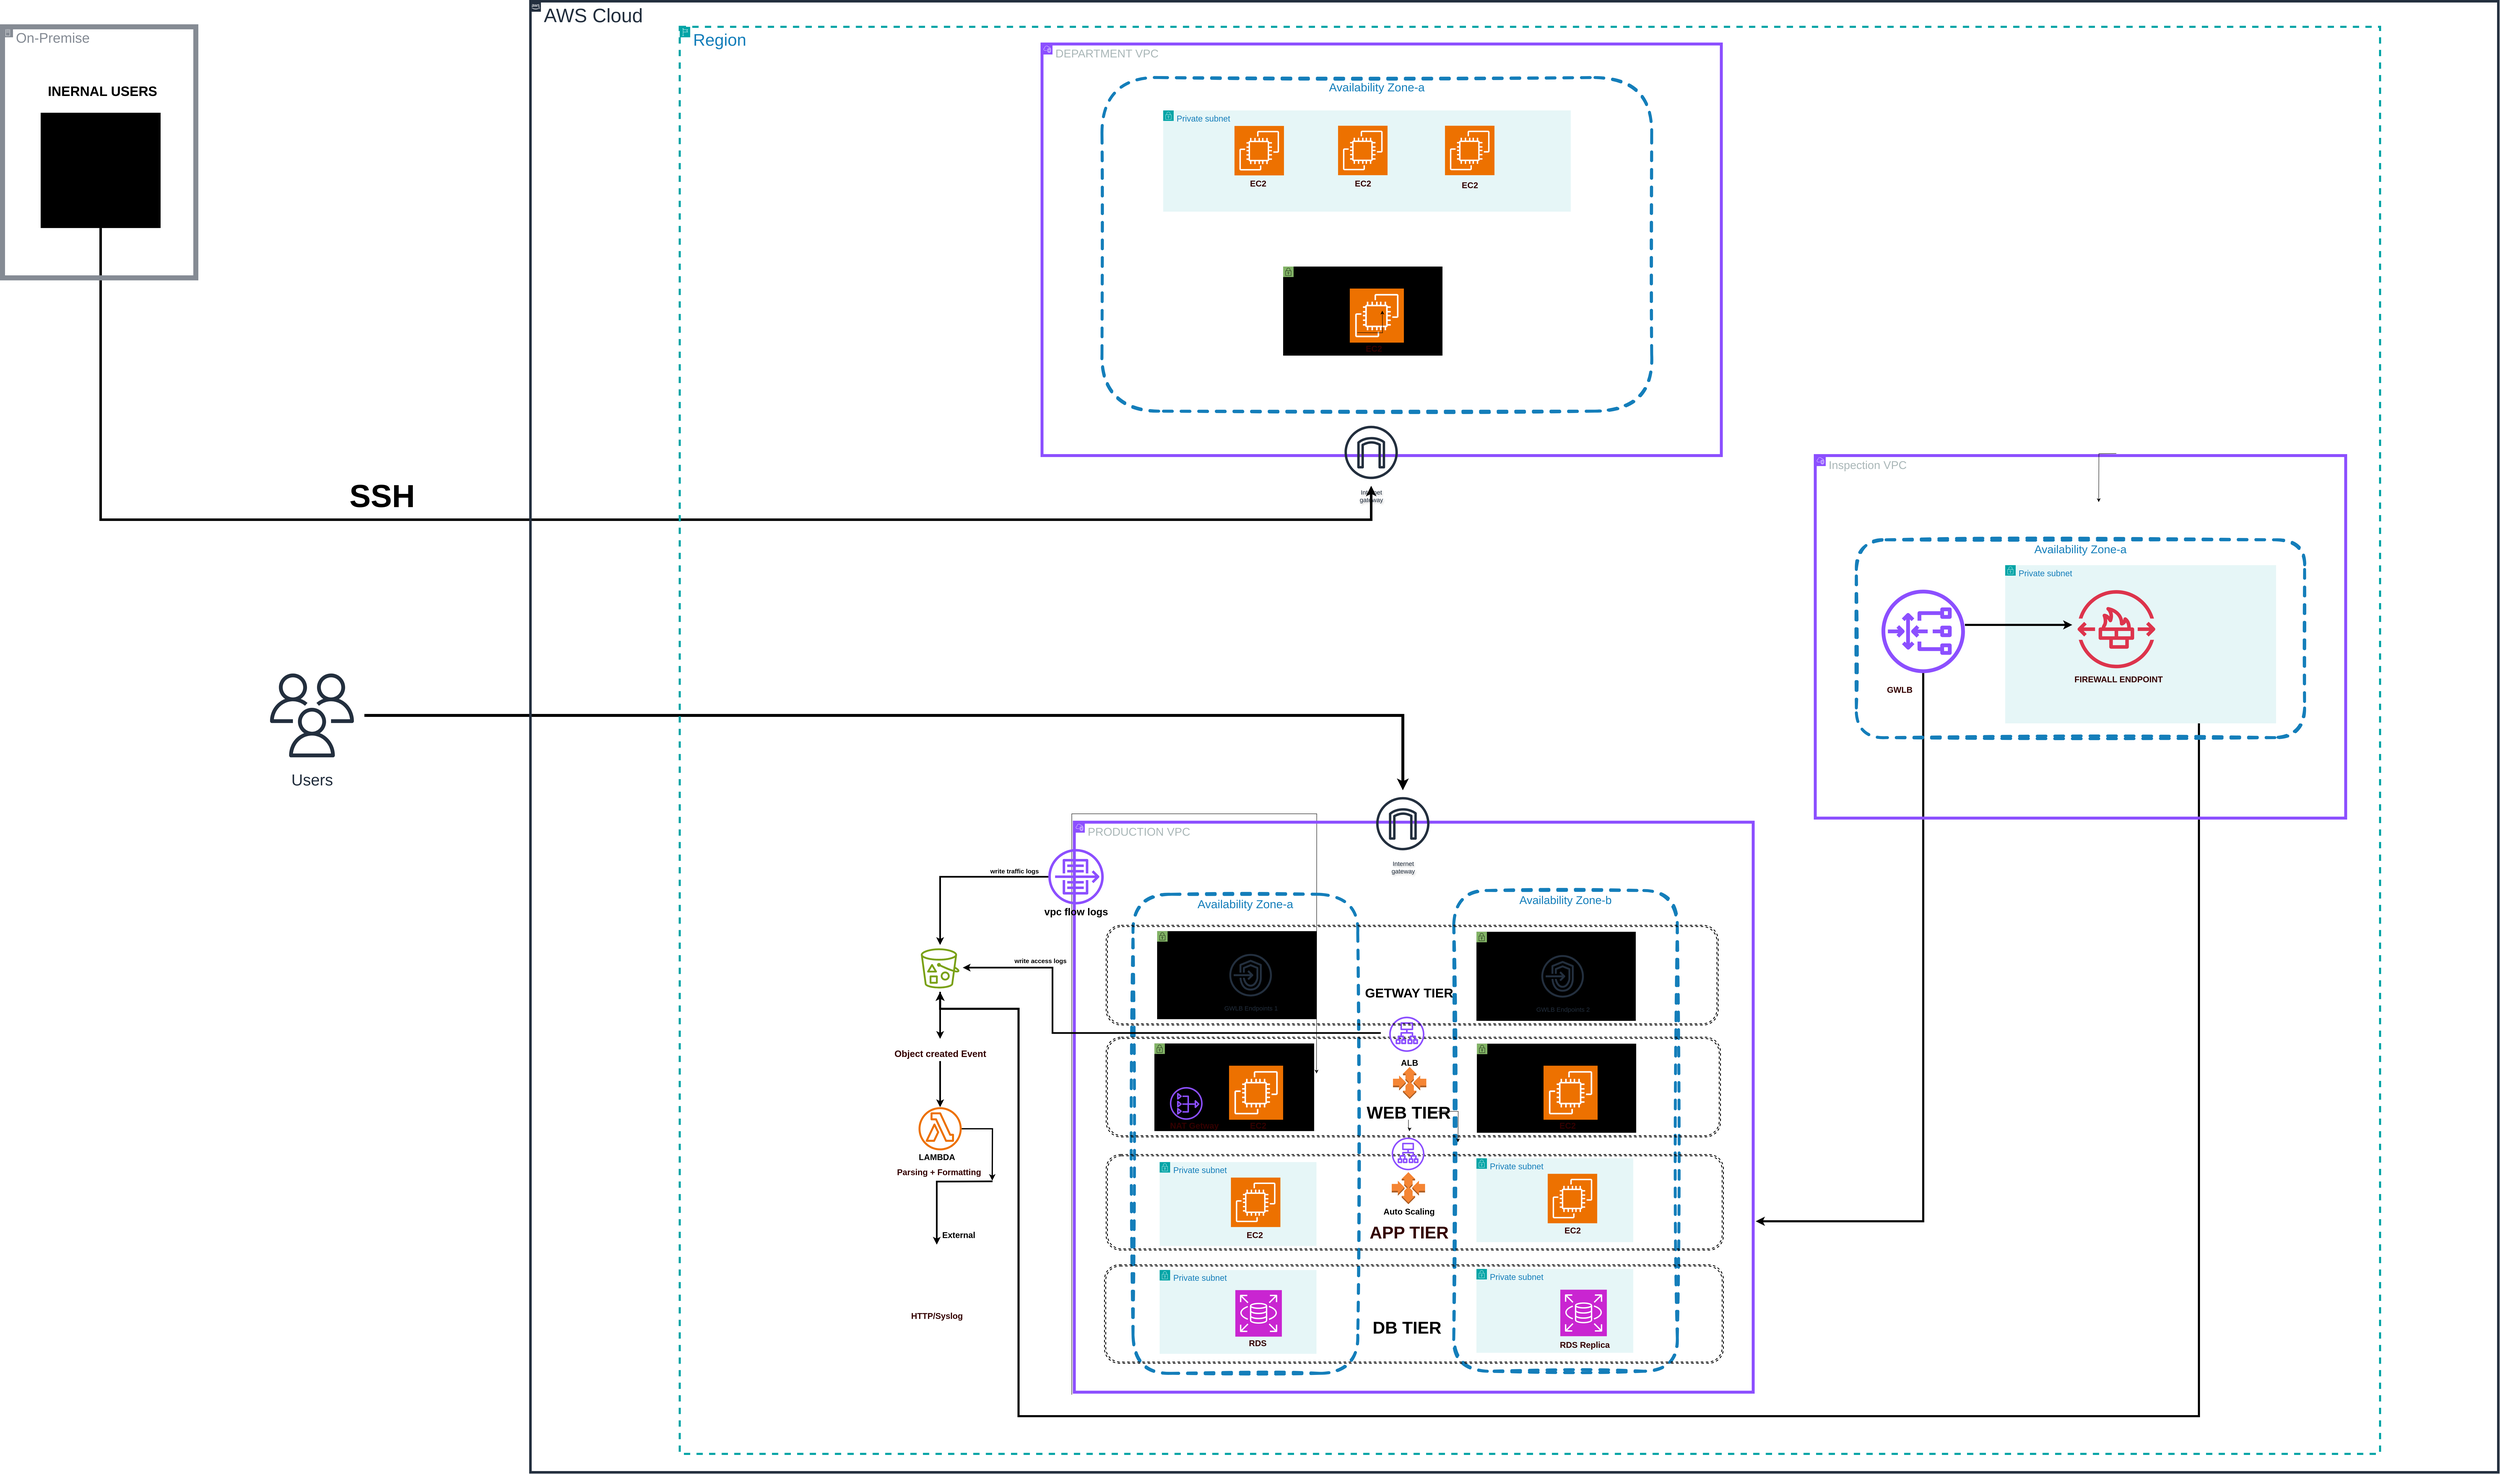 <mxfile version="28.2.1">
  <diagram name="Page-1" id="6AxY8d68MYG01BG7uqcW">
    <mxGraphModel dx="5728" dy="2516" grid="0" gridSize="10" guides="1" tooltips="1" connect="1" arrows="1" fold="1" page="1" pageScale="1" pageWidth="1600" pageHeight="1200" background="light-dark(#FFFFFF,#FFFFFF)" math="0" shadow="0">
      <root>
        <mxCell id="0" />
        <mxCell id="1" parent="0" />
        <mxCell id="C26DziEsk0qb_1Ea8kbx-23" style="edgeStyle=orthogonalEdgeStyle;rounded=0;orthogonalLoop=1;jettySize=auto;html=1;fontColor=light-dark(#000000,#4C0099);fontSize=16;strokeColor=light-dark(#000000,#4C0099);strokeWidth=5;" parent="1" source="C26DziEsk0qb_1Ea8kbx-21" target="VVqcYURe2gfnDvIVS-2d-5" edge="1">
          <mxGeometry relative="1" as="geometry">
            <mxPoint x="1355" y="1238" as="targetPoint" />
            <Array as="points">
              <mxPoint x="1513" y="1749" />
              <mxPoint x="1513" y="1749" />
            </Array>
          </mxGeometry>
        </mxCell>
        <mxCell id="5MR8Zh-9qisxg6gN4qTq-9" style="edgeStyle=orthogonalEdgeStyle;rounded=0;orthogonalLoop=1;jettySize=auto;html=1;strokeColor=light-dark(#000000,#660033);strokeWidth=5;exitX=0.75;exitY=1;exitDx=0;exitDy=0;" parent="1" target="VVqcYURe2gfnDvIVS-2d-77" edge="1" source="C26DziEsk0qb_1Ea8kbx-25">
          <mxGeometry relative="1" as="geometry">
            <Array as="points">
              <mxPoint x="2424" y="2214" />
              <mxPoint x="-391" y="2214" />
              <mxPoint x="-391" y="1242" />
              <mxPoint x="-578" y="1242" />
            </Array>
            <mxPoint x="2181" y="1872" as="sourcePoint" />
            <mxPoint x="-657" y="1210" as="targetPoint" />
          </mxGeometry>
        </mxCell>
        <mxCell id="KaTq5aqVhibnrpRyyDtL-1" value="DEPARTMENT VPC" style="points=[[0,0],[0.25,0],[0.5,0],[0.75,0],[1,0],[1,0.25],[1,0.5],[1,0.75],[1,1],[0.75,1],[0.5,1],[0.25,1],[0,1],[0,0.75],[0,0.5],[0,0.25]];outlineConnect=0;gradientColor=none;html=1;whiteSpace=wrap;fontSize=27;fontStyle=0;container=1;pointerEvents=0;collapsible=0;recursiveResize=0;shape=mxgraph.aws4.group;grIcon=mxgraph.aws4.group_vpc2;strokeColor=light-dark(#8C4FFF,#006600);fillColor=none;verticalAlign=top;align=left;spacingLeft=30;fontColor=#AAB7B8;strokeWidth=7;perimeterSpacing=6;" vertex="1" parent="1">
          <mxGeometry x="-335" y="-1060" width="1620" height="982" as="geometry" />
        </mxCell>
        <mxCell id="KaTq5aqVhibnrpRyyDtL-54" value="Availability Zone-a" style="fillColor=none;strokeColor=#147EBA;dashed=1;verticalAlign=top;fontStyle=0;fontColor=#147EBA;whiteSpace=wrap;html=1;strokeWidth=7;rounded=1;glass=0;sketch=1;curveFitting=1;jiggle=2;arcSize=17;fontSize=28;" vertex="1" parent="KaTq5aqVhibnrpRyyDtL-1">
          <mxGeometry x="143" y="80" width="1311" height="796" as="geometry" />
        </mxCell>
        <mxCell id="KaTq5aqVhibnrpRyyDtL-59" value="Private subnet" style="points=[[0,0],[0.25,0],[0.5,0],[0.75,0],[1,0],[1,0.25],[1,0.5],[1,0.75],[1,1],[0.75,1],[0.5,1],[0.25,1],[0,1],[0,0.75],[0,0.5],[0,0.25]];outlineConnect=0;gradientColor=none;html=1;whiteSpace=wrap;fontSize=20;fontStyle=0;container=1;pointerEvents=0;collapsible=0;recursiveResize=0;shape=mxgraph.aws4.group;grIcon=mxgraph.aws4.group_security_group;grStroke=0;strokeColor=#00A4A6;fillColor=light-dark(#E6F6F7,#99CCFF);verticalAlign=top;align=left;spacingLeft=30;fontColor=light-dark(#147EBA,#000066);dashed=0;" vertex="1" parent="KaTq5aqVhibnrpRyyDtL-1">
          <mxGeometry x="289" y="158.5" width="972" height="241.5" as="geometry" />
        </mxCell>
        <mxCell id="KaTq5aqVhibnrpRyyDtL-60" value="" style="sketch=0;points=[[0,0,0],[0.25,0,0],[0.5,0,0],[0.75,0,0],[1,0,0],[0,1,0],[0.25,1,0],[0.5,1,0],[0.75,1,0],[1,1,0],[0,0.25,0],[0,0.5,0],[0,0.75,0],[1,0.25,0],[1,0.5,0],[1,0.75,0]];outlineConnect=0;fontColor=#232F3E;fillColor=#ED7100;strokeColor=#ffffff;dashed=0;verticalLabelPosition=bottom;verticalAlign=top;align=center;html=1;fontSize=12;fontStyle=0;aspect=fixed;shape=mxgraph.aws4.resourceIcon;resIcon=mxgraph.aws4.ec2;" vertex="1" parent="KaTq5aqVhibnrpRyyDtL-59">
          <mxGeometry x="170" y="37" width="118" height="118" as="geometry" />
        </mxCell>
        <mxCell id="KaTq5aqVhibnrpRyyDtL-61" value="&lt;h1&gt;&lt;font style=&quot;color: light-dark(rgb(51, 0, 0), rgb(20, 17, 17));&quot;&gt;&lt;span style=&quot;font-size: 20px;&quot;&gt;EC2&lt;/span&gt;&lt;/font&gt;&lt;/h1&gt;" style="text;strokeColor=none;fillColor=none;html=1;fontSize=24;fontStyle=1;verticalAlign=middle;align=center;" vertex="1" parent="KaTq5aqVhibnrpRyyDtL-59">
          <mxGeometry x="110" y="138" width="232" height="53" as="geometry" />
        </mxCell>
        <mxCell id="KaTq5aqVhibnrpRyyDtL-62" value="" style="sketch=0;points=[[0,0,0],[0.25,0,0],[0.5,0,0],[0.75,0,0],[1,0,0],[0,1,0],[0.25,1,0],[0.5,1,0],[0.75,1,0],[1,1,0],[0,0.25,0],[0,0.5,0],[0,0.75,0],[1,0.25,0],[1,0.5,0],[1,0.75,0]];outlineConnect=0;fontColor=#232F3E;fillColor=#ED7100;strokeColor=#ffffff;dashed=0;verticalLabelPosition=bottom;verticalAlign=top;align=center;html=1;fontSize=12;fontStyle=0;aspect=fixed;shape=mxgraph.aws4.resourceIcon;resIcon=mxgraph.aws4.ec2;" vertex="1" parent="KaTq5aqVhibnrpRyyDtL-1">
          <mxGeometry x="706" y="195" width="118" height="118" as="geometry" />
        </mxCell>
        <mxCell id="KaTq5aqVhibnrpRyyDtL-65" value="" style="sketch=0;points=[[0,0,0],[0.25,0,0],[0.5,0,0],[0.75,0,0],[1,0,0],[0,1,0],[0.25,1,0],[0.5,1,0],[0.75,1,0],[1,1,0],[0,0.25,0],[0,0.5,0],[0,0.75,0],[1,0.25,0],[1,0.5,0],[1,0.75,0]];outlineConnect=0;fontColor=#232F3E;fillColor=#ED7100;strokeColor=#ffffff;dashed=0;verticalLabelPosition=bottom;verticalAlign=top;align=center;html=1;fontSize=12;fontStyle=0;aspect=fixed;shape=mxgraph.aws4.resourceIcon;resIcon=mxgraph.aws4.ec2;" vertex="1" parent="KaTq5aqVhibnrpRyyDtL-1">
          <mxGeometry x="961" y="195" width="118" height="118" as="geometry" />
        </mxCell>
        <mxCell id="KaTq5aqVhibnrpRyyDtL-64" value="&lt;h1&gt;&lt;font style=&quot;color: light-dark(rgb(51, 0, 0), rgb(20, 17, 17));&quot;&gt;&lt;span style=&quot;font-size: 20px;&quot;&gt;EC2&lt;/span&gt;&lt;/font&gt;&lt;/h1&gt;" style="text;strokeColor=none;fillColor=none;html=1;fontSize=24;fontStyle=1;verticalAlign=middle;align=center;" vertex="1" parent="KaTq5aqVhibnrpRyyDtL-1">
          <mxGeometry x="904" y="300" width="232" height="53" as="geometry" />
        </mxCell>
        <mxCell id="KaTq5aqVhibnrpRyyDtL-4" value="Internet&#xa;gateway" style="sketch=0;outlineConnect=0;fontColor=light-dark(#232F3E, #021731);gradientColor=none;strokeColor=light-dark(#232F3E,#0000FF);fillColor=none;dashed=0;verticalLabelPosition=bottom;verticalAlign=top;align=center;html=1;fontSize=15;fontStyle=0;aspect=fixed;shape=mxgraph.aws4.resourceIcon;resIcon=mxgraph.aws4.internet_gateway;strokeWidth=10;textShadow=1;" vertex="1" parent="1">
          <mxGeometry x="370.5" y="-165" width="159" height="159" as="geometry" />
        </mxCell>
        <mxCell id="KaTq5aqVhibnrpRyyDtL-48" style="edgeStyle=orthogonalEdgeStyle;rounded=0;orthogonalLoop=1;jettySize=auto;html=1;strokeColor=light-dark(#000000,#000099);strokeWidth=7;" edge="1" parent="1" source="KaTq5aqVhibnrpRyyDtL-47" target="VVqcYURe2gfnDvIVS-2d-10">
          <mxGeometry relative="1" as="geometry" />
        </mxCell>
        <mxCell id="KaTq5aqVhibnrpRyyDtL-47" value="Users" style="sketch=0;outlineConnect=0;fontColor=light-dark(#232F3E,#000000);gradientColor=none;strokeColor=light-dark(#232F3E,#000000);fillColor=none;dashed=0;verticalLabelPosition=bottom;verticalAlign=top;align=center;html=1;fontSize=38;fontStyle=0;aspect=fixed;shape=mxgraph.aws4.resourceIcon;resIcon=mxgraph.aws4.users;strokeWidth=14;" vertex="1" parent="1">
          <mxGeometry x="-2201" y="417" width="250" height="250" as="geometry" />
        </mxCell>
        <mxCell id="KaTq5aqVhibnrpRyyDtL-52" style="edgeStyle=orthogonalEdgeStyle;rounded=0;orthogonalLoop=1;jettySize=auto;html=1;strokeColor=light-dark(#000000,#006600);strokeWidth=6;" edge="1" parent="1" source="KaTq5aqVhibnrpRyyDtL-50" target="KaTq5aqVhibnrpRyyDtL-4">
          <mxGeometry relative="1" as="geometry">
            <Array as="points">
              <mxPoint x="450" y="75" />
            </Array>
          </mxGeometry>
        </mxCell>
        <mxCell id="KaTq5aqVhibnrpRyyDtL-50" value="" style="sketch=0;verticalLabelPosition=bottom;sketch=0;aspect=fixed;html=1;verticalAlign=top;strokeColor=none;fillColor=light-dark(#000000,#333333);align=center;outlineConnect=0;pointerEvents=1;shape=mxgraph.citrix2.internal_users;fontColor=light-dark(#000000,#000000);fontSize=21;" vertex="1" parent="1">
          <mxGeometry x="-2723" y="-896" width="286" height="275.1" as="geometry" />
        </mxCell>
        <mxCell id="KaTq5aqVhibnrpRyyDtL-51" value="&lt;h1&gt;&lt;font style=&quot;color: light-dark(rgb(0, 0, 0), rgb(51, 0, 0)); font-size: 32px;&quot;&gt;INERNAL USERS&lt;/font&gt;&lt;/h1&gt;" style="text;strokeColor=none;fillColor=none;html=1;fontSize=24;fontStyle=1;verticalAlign=middle;align=center;" vertex="1" parent="1">
          <mxGeometry x="-2716" y="-982" width="279" height="58" as="geometry" />
        </mxCell>
        <mxCell id="KaTq5aqVhibnrpRyyDtL-53" value="&lt;h1&gt;&lt;font style=&quot;color: light-dark(rgb(0, 0, 0), rgb(51, 0, 0));&quot;&gt;SSH&lt;/font&gt;&lt;/h1&gt;" style="text;strokeColor=none;fillColor=none;html=1;fontSize=38;fontStyle=1;verticalAlign=middle;align=center;" vertex="1" parent="1">
          <mxGeometry x="-2049" y="-11" width="279" height="58" as="geometry" />
        </mxCell>
        <mxCell id="KaTq5aqVhibnrpRyyDtL-56" value="Region" style="points=[[0,0],[0.25,0],[0.5,0],[0.75,0],[1,0],[1,0.25],[1,0.5],[1,0.75],[1,1],[0.75,1],[0.5,1],[0.25,1],[0,1],[0,0.75],[0,0.5],[0,0.25]];outlineConnect=0;gradientColor=none;html=1;whiteSpace=wrap;fontSize=40;fontStyle=0;container=1;pointerEvents=0;collapsible=0;recursiveResize=0;shape=mxgraph.aws4.group;grIcon=mxgraph.aws4.group_region;strokeColor=light-dark(#00A4A6,#003333);fillColor=none;verticalAlign=top;align=left;spacingLeft=30;fontColor=#147EBA;dashed=1;strokeWidth=5;" vertex="1" parent="1">
          <mxGeometry x="-1199" y="-1101" width="4055" height="3405" as="geometry" />
        </mxCell>
        <mxCell id="VVqcYURe2gfnDvIVS-2d-6" style="edgeStyle=orthogonalEdgeStyle;rounded=0;orthogonalLoop=1;jettySize=auto;html=1;exitX=0;exitY=1;exitDx=0;exitDy=0;" parent="KaTq5aqVhibnrpRyyDtL-56" source="VVqcYURe2gfnDvIVS-2d-5" edge="1">
          <mxGeometry relative="1" as="geometry">
            <mxPoint x="1518.667" y="2497.467" as="targetPoint" />
          </mxGeometry>
        </mxCell>
        <mxCell id="VVqcYURe2gfnDvIVS-2d-5" value="PRODUCTION VPC" style="points=[[0,0],[0.25,0],[0.5,0],[0.75,0],[1,0],[1,0.25],[1,0.5],[1,0.75],[1,1],[0.75,1],[0.5,1],[0.25,1],[0,1],[0,0.75],[0,0.5],[0,0.25]];outlineConnect=0;gradientColor=none;html=1;whiteSpace=wrap;fontSize=27;fontStyle=0;container=1;pointerEvents=0;collapsible=0;recursiveResize=0;shape=mxgraph.aws4.group;grIcon=mxgraph.aws4.group_vpc2;strokeColor=#8C4FFF;fillColor=none;verticalAlign=top;align=left;spacingLeft=30;fontColor=#AAB7B8;strokeWidth=7;perimeterSpacing=6;" parent="KaTq5aqVhibnrpRyyDtL-56" vertex="1">
          <mxGeometry x="941" y="1897.8" width="1619" height="1360" as="geometry" />
        </mxCell>
        <mxCell id="VVqcYURe2gfnDvIVS-2d-8" value="Availability Zone-a" style="fillColor=none;strokeColor=#147EBA;dashed=1;verticalAlign=top;fontStyle=0;fontColor=#147EBA;whiteSpace=wrap;html=1;strokeWidth=7;rounded=1;glass=0;sketch=1;curveFitting=1;jiggle=2;arcSize=17;fontSize=28;" parent="VVqcYURe2gfnDvIVS-2d-5" vertex="1">
          <mxGeometry x="140" y="172" width="536" height="1143" as="geometry" />
        </mxCell>
        <mxCell id="VVqcYURe2gfnDvIVS-2d-9" value="Availability Zone-b" style="fillColor=none;strokeColor=#147EBA;dashed=1;verticalAlign=top;fontStyle=0;fontColor=#147EBA;whiteSpace=wrap;html=1;strokeWidth=7;perimeterSpacing=3;rounded=1;glass=0;shadow=0;sketch=1;curveFitting=1;jiggle=2;fontSize=27;" parent="VVqcYURe2gfnDvIVS-2d-5" vertex="1">
          <mxGeometry x="905" y="163" width="533" height="1147" as="geometry" />
        </mxCell>
        <mxCell id="VVqcYURe2gfnDvIVS-2d-10" value="Internet&#xa;gateway" style="sketch=0;outlineConnect=0;fontColor=light-dark(#232F3E, #021731);gradientColor=none;strokeColor=light-dark(#232F3E,#0000FF);fillColor=none;dashed=0;verticalLabelPosition=bottom;verticalAlign=top;align=center;html=1;fontSize=15;fontStyle=0;aspect=fixed;shape=mxgraph.aws4.resourceIcon;resIcon=mxgraph.aws4.internet_gateway;strokeWidth=10;textShadow=1;" parent="VVqcYURe2gfnDvIVS-2d-5" vertex="1">
          <mxGeometry x="704" y="-76" width="159" height="159" as="geometry" />
        </mxCell>
        <mxCell id="VVqcYURe2gfnDvIVS-2d-12" value="" style="shape=ext;double=1;rounded=1;whiteSpace=wrap;html=1;fillColor=none;strokeWidth=2;strokeColor=light-dark(#000000,#990000);dashed=1;" parent="VVqcYURe2gfnDvIVS-2d-5" vertex="1">
          <mxGeometry x="76" y="513" width="1465" height="238" as="geometry" />
        </mxCell>
        <mxCell id="VVqcYURe2gfnDvIVS-2d-13" value="" style="shape=ext;double=1;rounded=1;whiteSpace=wrap;html=1;fillColor=none;strokeWidth=2;strokeColor=light-dark(#000000,#990000);dashed=1;" parent="VVqcYURe2gfnDvIVS-2d-5" vertex="1">
          <mxGeometry x="76" y="793" width="1472" height="228" as="geometry" />
        </mxCell>
        <mxCell id="VVqcYURe2gfnDvIVS-2d-14" value="" style="shape=ext;double=1;rounded=1;whiteSpace=wrap;html=1;fillColor=none;strokeWidth=2;strokeColor=light-dark(#000000,#990000);dashed=1;" parent="VVqcYURe2gfnDvIVS-2d-5" vertex="1">
          <mxGeometry x="72" y="1056" width="1476" height="235" as="geometry" />
        </mxCell>
        <mxCell id="VVqcYURe2gfnDvIVS-2d-21" value="" style="outlineConnect=0;dashed=0;verticalLabelPosition=bottom;verticalAlign=top;align=center;html=1;shape=mxgraph.aws3.auto_scaling;fillColor=#F58534;gradientColor=none;" parent="VVqcYURe2gfnDvIVS-2d-5" vertex="1">
          <mxGeometry x="760" y="584" width="79.5" height="76.5" as="geometry" />
        </mxCell>
        <mxCell id="VVqcYURe2gfnDvIVS-2d-24" value="Public subnet" style="points=[[0,0],[0.25,0],[0.5,0],[0.75,0],[1,0],[1,0.25],[1,0.5],[1,0.75],[1,1],[0.75,1],[0.5,1],[0.25,1],[0,1],[0,0.75],[0,0.5],[0,0.25]];outlineConnect=0;gradientColor=none;fontSize=24;fontStyle=1;container=1;pointerEvents=0;collapsible=0;recursiveResize=0;shape=mxgraph.aws4.group;grIcon=mxgraph.aws4.group_security_group;grStroke=0;strokeColor=light-dark(#82B366,#006600);fillColor=light-dark(#000000,#CCFF99);verticalAlign=top;align=left;spacingLeft=30;dashed=0;strokeWidth=22;perimeterSpacing=5;labelBackgroundColor=none;textShadow=0;html=1;whiteSpace=wrap;fontFamily=Helvetica;labelBorderColor=none;spacing=-1;fontColor=light-dark(#000000,#009900);" parent="VVqcYURe2gfnDvIVS-2d-5" vertex="1">
          <mxGeometry x="191" y="528" width="381" height="209" as="geometry" />
        </mxCell>
        <mxCell id="VVqcYURe2gfnDvIVS-2d-17" value="" style="sketch=0;points=[[0,0,0],[0.25,0,0],[0.5,0,0],[0.75,0,0],[1,0,0],[0,1,0],[0.25,1,0],[0.5,1,0],[0.75,1,0],[1,1,0],[0,0.25,0],[0,0.5,0],[0,0.75,0],[1,0.25,0],[1,0.5,0],[1,0.75,0]];outlineConnect=0;fontColor=#232F3E;fillColor=#ED7100;strokeColor=#ffffff;dashed=0;verticalLabelPosition=bottom;verticalAlign=top;align=center;html=1;fontSize=12;fontStyle=0;aspect=fixed;shape=mxgraph.aws4.resourceIcon;resIcon=mxgraph.aws4.ec2;" parent="VVqcYURe2gfnDvIVS-2d-5" vertex="1">
          <mxGeometry x="369" y="581" width="129" height="129" as="geometry" />
        </mxCell>
        <mxCell id="VVqcYURe2gfnDvIVS-2d-15" value="" style="sketch=0;outlineConnect=0;fontColor=#232F3E;gradientColor=none;fillColor=#8C4FFF;strokeColor=none;dashed=0;verticalLabelPosition=bottom;verticalAlign=top;align=center;html=1;fontSize=12;fontStyle=0;aspect=fixed;pointerEvents=1;shape=mxgraph.aws4.nat_gateway;" parent="VVqcYURe2gfnDvIVS-2d-5" vertex="1">
          <mxGeometry x="228" y="632" width="78" height="78" as="geometry" />
        </mxCell>
        <mxCell id="VVqcYURe2gfnDvIVS-2d-25" value="Public subnet" style="points=[[0,0],[0.25,0],[0.5,0],[0.75,0],[1,0],[1,0.25],[1,0.5],[1,0.75],[1,1],[0.75,1],[0.5,1],[0.25,1],[0,1],[0,0.75],[0,0.5],[0,0.25]];outlineConnect=0;gradientColor=none;fontSize=24;fontStyle=1;container=1;pointerEvents=0;collapsible=0;recursiveResize=0;shape=mxgraph.aws4.group;grIcon=mxgraph.aws4.group_security_group;grStroke=0;strokeColor=light-dark(#82B366,#006600);fillColor=light-dark(#000000,#CCFF99);verticalAlign=top;align=left;spacingLeft=30;dashed=0;strokeWidth=22;perimeterSpacing=5;labelBackgroundColor=none;textShadow=0;html=1;whiteSpace=wrap;fontFamily=Helvetica;labelBorderColor=none;spacing=-1;fontColor=light-dark(#000000,#009900);" parent="VVqcYURe2gfnDvIVS-2d-5" vertex="1">
          <mxGeometry x="960" y="528.5" width="380" height="212.5" as="geometry" />
        </mxCell>
        <mxCell id="VVqcYURe2gfnDvIVS-2d-93" value="&lt;h1&gt;&lt;font style=&quot;color: light-dark(rgb(51, 0, 0), rgb(20, 17, 17));&quot;&gt;&lt;span style=&quot;font-size: 20px;&quot;&gt;EC2&lt;/span&gt;&lt;/font&gt;&lt;/h1&gt;" style="text;strokeColor=none;fillColor=none;html=1;fontSize=24;fontStyle=1;verticalAlign=middle;align=center;" parent="VVqcYURe2gfnDvIVS-2d-25" vertex="1">
          <mxGeometry x="100" y="159.5" width="232" height="53" as="geometry" />
        </mxCell>
        <mxCell id="VVqcYURe2gfnDvIVS-2d-27" value="" style="sketch=0;points=[[0,0,0],[0.25,0,0],[0.5,0,0],[0.75,0,0],[1,0,0],[0,1,0],[0.25,1,0],[0.5,1,0],[0.75,1,0],[1,1,0],[0,0.25,0],[0,0.5,0],[0,0.75,0],[1,0.25,0],[1,0.5,0],[1,0.75,0]];outlineConnect=0;fontColor=#232F3E;fillColor=#ED7100;strokeColor=#ffffff;dashed=0;verticalLabelPosition=bottom;verticalAlign=top;align=center;html=1;fontSize=13;fontStyle=0;aspect=fixed;shape=mxgraph.aws4.resourceIcon;resIcon=mxgraph.aws4.ec2;" parent="VVqcYURe2gfnDvIVS-2d-5" vertex="1">
          <mxGeometry x="1119" y="581" width="129" height="129" as="geometry" />
        </mxCell>
        <mxCell id="VVqcYURe2gfnDvIVS-2d-28" value="Private subnet" style="points=[[0,0],[0.25,0],[0.5,0],[0.75,0],[1,0],[1,0.25],[1,0.5],[1,0.75],[1,1],[0.75,1],[0.5,1],[0.25,1],[0,1],[0,0.75],[0,0.5],[0,0.25]];outlineConnect=0;gradientColor=none;html=1;whiteSpace=wrap;fontSize=20;fontStyle=0;container=1;pointerEvents=0;collapsible=0;recursiveResize=0;shape=mxgraph.aws4.group;grIcon=mxgraph.aws4.group_security_group;grStroke=0;strokeColor=#00A4A6;fillColor=light-dark(#E6F6F7,#99CCFF);verticalAlign=top;align=left;spacingLeft=30;fontColor=light-dark(#147EBA,#000066);dashed=0;" parent="VVqcYURe2gfnDvIVS-2d-5" vertex="1">
          <mxGeometry x="203.5" y="811" width="374" height="200" as="geometry" />
        </mxCell>
        <mxCell id="VVqcYURe2gfnDvIVS-2d-18" value="" style="sketch=0;points=[[0,0,0],[0.25,0,0],[0.5,0,0],[0.75,0,0],[1,0,0],[0,1,0],[0.25,1,0],[0.5,1,0],[0.75,1,0],[1,1,0],[0,0.25,0],[0,0.5,0],[0,0.75,0],[1,0.25,0],[1,0.5,0],[1,0.75,0]];outlineConnect=0;fontColor=#232F3E;fillColor=#ED7100;strokeColor=#ffffff;dashed=0;verticalLabelPosition=bottom;verticalAlign=top;align=center;html=1;fontSize=12;fontStyle=0;aspect=fixed;shape=mxgraph.aws4.resourceIcon;resIcon=mxgraph.aws4.ec2;" parent="VVqcYURe2gfnDvIVS-2d-28" vertex="1">
          <mxGeometry x="170" y="37" width="118" height="118" as="geometry" />
        </mxCell>
        <mxCell id="VVqcYURe2gfnDvIVS-2d-95" value="&lt;h1&gt;&lt;font style=&quot;color: light-dark(rgb(51, 0, 0), rgb(20, 17, 17));&quot;&gt;&lt;span style=&quot;font-size: 20px;&quot;&gt;EC2&lt;/span&gt;&lt;/font&gt;&lt;/h1&gt;" style="text;strokeColor=none;fillColor=none;html=1;fontSize=24;fontStyle=1;verticalAlign=middle;align=center;" parent="VVqcYURe2gfnDvIVS-2d-28" vertex="1">
          <mxGeometry x="110" y="138" width="232" height="53" as="geometry" />
        </mxCell>
        <mxCell id="VVqcYURe2gfnDvIVS-2d-35" value="Private subnet" style="points=[[0,0],[0.25,0],[0.5,0],[0.75,0],[1,0],[1,0.25],[1,0.5],[1,0.75],[1,1],[0.75,1],[0.5,1],[0.25,1],[0,1],[0,0.75],[0,0.5],[0,0.25]];outlineConnect=0;gradientColor=none;html=1;whiteSpace=wrap;fontSize=20;fontStyle=0;container=1;pointerEvents=0;collapsible=0;recursiveResize=0;shape=mxgraph.aws4.group;grIcon=mxgraph.aws4.group_security_group;grStroke=0;strokeColor=#00A4A6;fillColor=light-dark(#E6F6F7,#99CCFF);verticalAlign=top;align=left;spacingLeft=30;fontColor=light-dark(#147EBA,#000066);dashed=0;" parent="VVqcYURe2gfnDvIVS-2d-5" vertex="1">
          <mxGeometry x="203.5" y="1068.5" width="374" height="200" as="geometry" />
        </mxCell>
        <mxCell id="VVqcYURe2gfnDvIVS-2d-19" value="" style="sketch=0;points=[[0,0,0],[0.25,0,0],[0.5,0,0],[0.75,0,0],[1,0,0],[0,1,0],[0.25,1,0],[0.5,1,0],[0.75,1,0],[1,1,0],[0,0.25,0],[0,0.5,0],[0,0.75,0],[1,0.25,0],[1,0.5,0],[1,0.75,0]];outlineConnect=0;fontColor=#232F3E;fillColor=#C925D1;strokeColor=#ffffff;dashed=0;verticalLabelPosition=bottom;verticalAlign=top;align=center;html=1;fontSize=12;fontStyle=0;aspect=fixed;shape=mxgraph.aws4.resourceIcon;resIcon=mxgraph.aws4.rds;" parent="VVqcYURe2gfnDvIVS-2d-35" vertex="1">
          <mxGeometry x="180.5" y="48" width="111" height="111" as="geometry" />
        </mxCell>
        <mxCell id="VVqcYURe2gfnDvIVS-2d-97" value="&lt;h1&gt;&lt;font style=&quot;color: light-dark(rgb(51, 0, 0), rgb(20, 17, 17));&quot;&gt;&lt;span style=&quot;font-size: 20px;&quot;&gt;RDS&lt;/span&gt;&lt;/font&gt;&lt;/h1&gt;" style="text;strokeColor=none;fillColor=none;html=1;fontSize=24;fontStyle=1;verticalAlign=middle;align=center;" parent="VVqcYURe2gfnDvIVS-2d-35" vertex="1">
          <mxGeometry x="117" y="138" width="232" height="53" as="geometry" />
        </mxCell>
        <mxCell id="VVqcYURe2gfnDvIVS-2d-33" value="Private subnet" style="points=[[0,0],[0.25,0],[0.5,0],[0.75,0],[1,0],[1,0.25],[1,0.5],[1,0.75],[1,1],[0.75,1],[0.5,1],[0.25,1],[0,1],[0,0.75],[0,0.5],[0,0.25]];outlineConnect=0;gradientColor=none;html=1;whiteSpace=wrap;fontSize=20;fontStyle=0;container=1;pointerEvents=0;collapsible=0;recursiveResize=0;shape=mxgraph.aws4.group;grIcon=mxgraph.aws4.group_security_group;grStroke=0;strokeColor=#00A4A6;fillColor=light-dark(#E6F6F7,#99CCFF);verticalAlign=top;align=left;spacingLeft=30;fontColor=light-dark(#147EBA,#000066);dashed=0;" parent="VVqcYURe2gfnDvIVS-2d-5" vertex="1">
          <mxGeometry x="959" y="802" width="374" height="200" as="geometry" />
        </mxCell>
        <mxCell id="VVqcYURe2gfnDvIVS-2d-34" value="" style="sketch=0;points=[[0,0,0],[0.25,0,0],[0.5,0,0],[0.75,0,0],[1,0,0],[0,1,0],[0.25,1,0],[0.5,1,0],[0.75,1,0],[1,1,0],[0,0.25,0],[0,0.5,0],[0,0.75,0],[1,0.25,0],[1,0.5,0],[1,0.75,0]];outlineConnect=0;fontColor=#232F3E;fillColor=#ED7100;strokeColor=#ffffff;dashed=0;verticalLabelPosition=bottom;verticalAlign=top;align=center;html=1;fontSize=12;fontStyle=0;aspect=fixed;shape=mxgraph.aws4.resourceIcon;resIcon=mxgraph.aws4.ec2;" parent="VVqcYURe2gfnDvIVS-2d-33" vertex="1">
          <mxGeometry x="170" y="37" width="118" height="118" as="geometry" />
        </mxCell>
        <mxCell id="VVqcYURe2gfnDvIVS-2d-94" value="&lt;h1&gt;&lt;font style=&quot;color: light-dark(rgb(51, 0, 0), rgb(20, 17, 17));&quot;&gt;&lt;span style=&quot;font-size: 20px;&quot;&gt;EC2&lt;/span&gt;&lt;/font&gt;&lt;/h1&gt;" style="text;strokeColor=none;fillColor=none;html=1;fontSize=24;fontStyle=1;verticalAlign=middle;align=center;" parent="VVqcYURe2gfnDvIVS-2d-33" vertex="1">
          <mxGeometry x="113" y="136" width="232" height="53" as="geometry" />
        </mxCell>
        <mxCell id="VVqcYURe2gfnDvIVS-2d-31" value="Private subnet" style="points=[[0,0],[0.25,0],[0.5,0],[0.75,0],[1,0],[1,0.25],[1,0.5],[1,0.75],[1,1],[0.75,1],[0.5,1],[0.25,1],[0,1],[0,0.75],[0,0.5],[0,0.25]];outlineConnect=0;gradientColor=none;html=1;whiteSpace=wrap;fontSize=20;fontStyle=0;container=1;pointerEvents=0;collapsible=0;recursiveResize=0;shape=mxgraph.aws4.group;grIcon=mxgraph.aws4.group_security_group;grStroke=0;strokeColor=#00A4A6;fillColor=light-dark(#E6F6F7,#99CCFF);verticalAlign=top;align=left;spacingLeft=30;fontColor=light-dark(#147EBA,#000066);dashed=0;" parent="VVqcYURe2gfnDvIVS-2d-5" vertex="1">
          <mxGeometry x="959" y="1066" width="374" height="200" as="geometry" />
        </mxCell>
        <mxCell id="VVqcYURe2gfnDvIVS-2d-37" value="" style="sketch=0;points=[[0,0,0],[0.25,0,0],[0.5,0,0],[0.75,0,0],[1,0,0],[0,1,0],[0.25,1,0],[0.5,1,0],[0.75,1,0],[1,1,0],[0,0.25,0],[0,0.5,0],[0,0.75,0],[1,0.25,0],[1,0.5,0],[1,0.75,0]];outlineConnect=0;fontColor=#232F3E;fillColor=#C925D1;strokeColor=#ffffff;dashed=0;verticalLabelPosition=bottom;verticalAlign=top;align=center;html=1;fontSize=12;fontStyle=0;aspect=fixed;shape=mxgraph.aws4.resourceIcon;resIcon=mxgraph.aws4.rds;" parent="VVqcYURe2gfnDvIVS-2d-31" vertex="1">
          <mxGeometry x="200" y="49.5" width="111" height="111" as="geometry" />
        </mxCell>
        <mxCell id="VVqcYURe2gfnDvIVS-2d-41" value="" style="outlineConnect=0;dashed=0;verticalLabelPosition=bottom;verticalAlign=top;align=center;html=1;shape=mxgraph.aws3.auto_scaling;fillColor=#F58534;gradientColor=none;" parent="VVqcYURe2gfnDvIVS-2d-5" vertex="1">
          <mxGeometry x="757" y="835" width="79.5" height="76.5" as="geometry" />
        </mxCell>
        <mxCell id="VVqcYURe2gfnDvIVS-2d-42" value="" style="sketch=0;outlineConnect=0;fontColor=#232F3E;gradientColor=none;fillColor=#8C4FFF;strokeColor=none;dashed=0;verticalLabelPosition=bottom;verticalAlign=top;align=center;html=1;fontSize=12;fontStyle=0;aspect=fixed;pointerEvents=1;shape=mxgraph.aws4.application_load_balancer;strokeWidth=27;perimeterSpacing=29;" parent="VVqcYURe2gfnDvIVS-2d-5" vertex="1">
          <mxGeometry x="757" y="752.5" width="78" height="78" as="geometry" />
        </mxCell>
        <mxCell id="VVqcYURe2gfnDvIVS-2d-45" value="" style="edgeStyle=orthogonalEdgeStyle;rounded=0;orthogonalLoop=1;jettySize=auto;html=1;" parent="VVqcYURe2gfnDvIVS-2d-5" source="VVqcYURe2gfnDvIVS-2d-44" edge="1">
          <mxGeometry relative="1" as="geometry">
            <mxPoint x="915" y="763.571" as="targetPoint" />
          </mxGeometry>
        </mxCell>
        <mxCell id="VVqcYURe2gfnDvIVS-2d-46" value="" style="edgeStyle=orthogonalEdgeStyle;rounded=0;orthogonalLoop=1;jettySize=auto;html=1;" parent="VVqcYURe2gfnDvIVS-2d-5" source="VVqcYURe2gfnDvIVS-2d-44" edge="1">
          <mxGeometry relative="1" as="geometry">
            <mxPoint x="799.0" y="737.501" as="targetPoint" />
          </mxGeometry>
        </mxCell>
        <mxCell id="VVqcYURe2gfnDvIVS-2d-44" value="&lt;h1&gt;&lt;font style=&quot;color: light-dark(rgb(0, 0, 0), rgb(51, 0, 0)); font-size: 41px;&quot;&gt;WEB TIER&lt;/font&gt;&lt;/h1&gt;" style="text;strokeColor=none;fillColor=none;html=1;fontSize=24;fontStyle=1;verticalAlign=middle;align=center;" parent="VVqcYURe2gfnDvIVS-2d-5" vertex="1">
          <mxGeometry x="746.75" y="670" width="100" height="40" as="geometry" />
        </mxCell>
        <mxCell id="VVqcYURe2gfnDvIVS-2d-76" value="&lt;h1&gt;&lt;font style=&quot;font-size: 41px; color: light-dark(rgb(0, 0, 0), rgb(102, 0, 102));&quot;&gt;DB TIER&lt;/font&gt;&lt;/h1&gt;" style="text;strokeColor=none;fillColor=none;html=1;fontSize=24;fontStyle=1;verticalAlign=middle;align=center;" parent="VVqcYURe2gfnDvIVS-2d-5" vertex="1">
          <mxGeometry x="743" y="1183" width="100" height="40" as="geometry" />
        </mxCell>
        <mxCell id="VVqcYURe2gfnDvIVS-2d-75" value="&lt;h1&gt;&lt;font style=&quot;color: light-dark(rgb(51, 0, 0), rgb(153, 76, 0));&quot;&gt;&lt;span style=&quot;font-size: 41px;&quot;&gt;APP TIER&lt;/span&gt;&lt;/font&gt;&lt;/h1&gt;" style="text;strokeColor=none;fillColor=none;html=1;fontSize=24;fontStyle=1;verticalAlign=middle;align=center;" parent="VVqcYURe2gfnDvIVS-2d-5" vertex="1">
          <mxGeometry x="748" y="956" width="100" height="40" as="geometry" />
        </mxCell>
        <mxCell id="VVqcYURe2gfnDvIVS-2d-91" value="&lt;h1&gt;&lt;font style=&quot;color: light-dark(rgb(0, 0, 0), rgb(51, 0, 0)); font-size: 20px;&quot;&gt;Auto Scaling&lt;/font&gt;&lt;/h1&gt;" style="text;strokeColor=none;fillColor=none;html=1;fontSize=24;fontStyle=1;verticalAlign=middle;align=center;" parent="VVqcYURe2gfnDvIVS-2d-5" vertex="1">
          <mxGeometry x="682" y="893" width="232" height="53" as="geometry" />
        </mxCell>
        <mxCell id="VVqcYURe2gfnDvIVS-2d-92" value="&lt;h1&gt;&lt;font style=&quot;color: light-dark(rgb(51, 0, 0), rgb(20, 17, 17));&quot;&gt;&lt;span style=&quot;font-size: 20px;&quot;&gt;EC2&lt;/span&gt;&lt;/font&gt;&lt;/h1&gt;" style="text;strokeColor=none;fillColor=none;html=1;fontSize=24;fontStyle=1;verticalAlign=middle;align=center;" parent="VVqcYURe2gfnDvIVS-2d-5" vertex="1">
          <mxGeometry x="322" y="688" width="232" height="53" as="geometry" />
        </mxCell>
        <mxCell id="VVqcYURe2gfnDvIVS-2d-96" value="&lt;h1&gt;&lt;font style=&quot;color: light-dark(rgb(51, 0, 0), rgb(20, 17, 17));&quot;&gt;&lt;span style=&quot;font-size: 20px;&quot;&gt;NAT Getway&lt;/span&gt;&lt;/font&gt;&lt;/h1&gt;" style="text;strokeColor=none;fillColor=none;html=1;fontSize=24;fontStyle=1;verticalAlign=middle;align=center;" parent="VVqcYURe2gfnDvIVS-2d-5" vertex="1">
          <mxGeometry x="170" y="688" width="232" height="53" as="geometry" />
        </mxCell>
        <mxCell id="VVqcYURe2gfnDvIVS-2d-98" value="&lt;h1&gt;&lt;font style=&quot;color: light-dark(rgb(51, 0, 0), rgb(20, 17, 17));&quot;&gt;&lt;span style=&quot;font-size: 20px;&quot;&gt;RDS Replica&lt;/span&gt;&lt;/font&gt;&lt;/h1&gt;" style="text;strokeColor=none;fillColor=none;html=1;fontSize=24;fontStyle=1;verticalAlign=middle;align=center;" parent="VVqcYURe2gfnDvIVS-2d-5" vertex="1">
          <mxGeometry x="1101" y="1211" width="232" height="53" as="geometry" />
        </mxCell>
        <mxCell id="VVqcYURe2gfnDvIVS-2d-89" value="&lt;h1&gt;&lt;font style=&quot;color: light-dark(rgb(0, 0, 0), rgb(51, 0, 0)); font-size: 20px;&quot;&gt;ALB&lt;/font&gt;&lt;/h1&gt;" style="text;strokeColor=none;fillColor=none;html=1;fontSize=24;fontStyle=1;verticalAlign=middle;align=center;" parent="VVqcYURe2gfnDvIVS-2d-5" vertex="1">
          <mxGeometry x="684.5" y="536" width="229" height="57" as="geometry" />
        </mxCell>
        <mxCell id="VVqcYURe2gfnDvIVS-2d-43" value="" style="sketch=0;outlineConnect=0;fontColor=#232F3E;gradientColor=none;fillColor=#8C4FFF;strokeColor=none;dashed=0;verticalLabelPosition=bottom;verticalAlign=top;align=center;html=1;fontSize=12;fontStyle=0;aspect=fixed;pointerEvents=1;shape=mxgraph.aws4.application_load_balancer;strokeWidth=50;perimeterSpacing=20;" parent="VVqcYURe2gfnDvIVS-2d-5" vertex="1">
          <mxGeometry x="751" y="464" width="84" height="84" as="geometry" />
        </mxCell>
        <mxCell id="C26DziEsk0qb_1Ea8kbx-4" value="" style="shape=ext;double=1;rounded=1;whiteSpace=wrap;html=1;fillColor=none;strokeWidth=2;strokeColor=light-dark(#000000,#990000);dashed=1;" parent="VVqcYURe2gfnDvIVS-2d-5" vertex="1">
          <mxGeometry x="76" y="246" width="1459.5" height="238" as="geometry" />
        </mxCell>
        <mxCell id="C26DziEsk0qb_1Ea8kbx-6" value="Public subnet" style="points=[[0,0],[0.25,0],[0.5,0],[0.75,0],[1,0],[1,0.25],[1,0.5],[1,0.75],[1,1],[0.75,1],[0.5,1],[0.25,1],[0,1],[0,0.75],[0,0.5],[0,0.25]];outlineConnect=0;gradientColor=none;fontSize=24;fontStyle=1;container=1;pointerEvents=0;collapsible=0;recursiveResize=0;shape=mxgraph.aws4.group;grIcon=mxgraph.aws4.group_security_group;grStroke=0;strokeColor=light-dark(#82B366,#006600);fillColor=light-dark(#000000,#CCFF99);verticalAlign=top;align=left;spacingLeft=30;dashed=0;strokeWidth=22;perimeterSpacing=5;labelBackgroundColor=none;textShadow=0;html=1;whiteSpace=wrap;fontFamily=Helvetica;labelBorderColor=none;spacing=-1;fontColor=light-dark(#000000,#009900);" parent="VVqcYURe2gfnDvIVS-2d-5" vertex="1">
          <mxGeometry x="197.5" y="260" width="380" height="210" as="geometry" />
        </mxCell>
        <mxCell id="C26DziEsk0qb_1Ea8kbx-17" value="GWLB Endpoints 1" style="sketch=0;outlineConnect=0;fontColor=light-dark(#232F3E,#330066);gradientColor=none;strokeColor=light-dark(#232F3E,#4C0099);fillColor=none;dashed=0;verticalLabelPosition=bottom;verticalAlign=top;align=center;html=1;fontSize=15;fontStyle=0;aspect=fixed;shape=mxgraph.aws4.resourceIcon;resIcon=mxgraph.aws4.endpoints;strokeWidth=100;perimeterSpacing=100;" parent="C26DziEsk0qb_1Ea8kbx-6" vertex="1">
          <mxGeometry x="159.5" y="41.5" width="127" height="127" as="geometry" />
        </mxCell>
        <mxCell id="C26DziEsk0qb_1Ea8kbx-9" value="Public subnet" style="points=[[0,0],[0.25,0],[0.5,0],[0.75,0],[1,0],[1,0.25],[1,0.5],[1,0.75],[1,1],[0.75,1],[0.5,1],[0.25,1],[0,1],[0,0.75],[0,0.5],[0,0.25]];outlineConnect=0;gradientColor=none;fontSize=24;fontStyle=1;container=1;pointerEvents=0;collapsible=0;recursiveResize=0;shape=mxgraph.aws4.group;grIcon=mxgraph.aws4.group_security_group;grStroke=0;strokeColor=light-dark(#82B366,#006600);fillColor=light-dark(#000000,#CCFF99);verticalAlign=top;align=left;spacingLeft=30;dashed=0;strokeWidth=22;perimeterSpacing=5;labelBackgroundColor=none;textShadow=0;html=1;whiteSpace=wrap;fontFamily=Helvetica;labelBorderColor=none;spacing=-1;fontColor=light-dark(#000000,#009900);" parent="VVqcYURe2gfnDvIVS-2d-5" vertex="1">
          <mxGeometry x="959" y="261.5" width="380" height="212.5" as="geometry" />
        </mxCell>
        <mxCell id="C26DziEsk0qb_1Ea8kbx-18" value="GWLB Endpoints 2" style="sketch=0;outlineConnect=0;fontColor=light-dark(#232F3E,#330066);gradientColor=none;strokeColor=light-dark(#232F3E,#4C0099);fillColor=none;dashed=0;verticalLabelPosition=bottom;verticalAlign=top;align=center;html=1;fontSize=15;fontStyle=0;aspect=fixed;shape=mxgraph.aws4.resourceIcon;resIcon=mxgraph.aws4.endpoints;strokeWidth=100;perimeterSpacing=100;" parent="C26DziEsk0qb_1Ea8kbx-9" vertex="1">
          <mxGeometry x="142" y="42.75" width="127" height="127" as="geometry" />
        </mxCell>
        <mxCell id="C26DziEsk0qb_1Ea8kbx-13" value="&lt;font style=&quot;font-size: 31px; color: light-dark(rgb(0, 0, 0), rgb(76, 0, 153));&quot;&gt;GETWAY TIER&lt;/font&gt;" style="text;strokeColor=none;fillColor=none;html=1;fontSize=24;fontStyle=1;verticalAlign=middle;align=center;" parent="VVqcYURe2gfnDvIVS-2d-5" vertex="1">
          <mxGeometry x="737.5" y="372" width="121" height="71" as="geometry" />
        </mxCell>
        <mxCell id="C26DziEsk0qb_1Ea8kbx-27" value="" style="sketch=0;outlineConnect=0;fontColor=#232F3E;gradientColor=none;fillColor=#8C4FFF;strokeColor=none;dashed=0;verticalLabelPosition=bottom;verticalAlign=top;align=center;html=1;fontSize=12;fontStyle=0;aspect=fixed;pointerEvents=1;shape=mxgraph.aws4.flow_logs;" parent="VVqcYURe2gfnDvIVS-2d-5" vertex="1">
          <mxGeometry x="-62" y="64" width="132.25" height="132.25" as="geometry" />
        </mxCell>
        <mxCell id="C26DziEsk0qb_1Ea8kbx-29" value="&lt;h1&gt;&lt;font style=&quot;color: light-dark(rgb(0, 0, 0), rgb(51, 0, 0)); font-size: 24px;&quot;&gt;vpc flow logs&lt;/font&gt;&lt;/h1&gt;" style="text;strokeColor=none;fillColor=none;html=1;fontSize=24;fontStyle=1;verticalAlign=middle;align=center;" parent="VVqcYURe2gfnDvIVS-2d-5" vertex="1">
          <mxGeometry x="-45.87" y="185" width="100" height="40" as="geometry" />
        </mxCell>
        <mxCell id="VVqcYURe2gfnDvIVS-2d-83" style="edgeStyle=orthogonalEdgeStyle;rounded=0;orthogonalLoop=1;jettySize=auto;html=1;strokeColor=light-dark(#000000,#663300);strokeWidth=4;" parent="KaTq5aqVhibnrpRyyDtL-56" source="VVqcYURe2gfnDvIVS-2d-85" target="VVqcYURe2gfnDvIVS-2d-81" edge="1">
          <mxGeometry relative="1" as="geometry" />
        </mxCell>
        <mxCell id="VVqcYURe2gfnDvIVS-2d-77" value="" style="sketch=0;outlineConnect=0;fontColor=#232F3E;gradientColor=none;fillColor=#7AA116;strokeColor=none;dashed=0;verticalLabelPosition=bottom;verticalAlign=top;align=center;html=1;fontSize=12;fontStyle=0;aspect=fixed;pointerEvents=1;shape=mxgraph.aws4.bucket_with_objects;strokeWidth=13;perimeterSpacing=8;" parent="KaTq5aqVhibnrpRyyDtL-56" vertex="1">
          <mxGeometry x="575" y="2198.8" width="92" height="95.68" as="geometry" />
        </mxCell>
        <mxCell id="C26DziEsk0qb_1Ea8kbx-32" style="edgeStyle=orthogonalEdgeStyle;rounded=0;orthogonalLoop=1;jettySize=auto;html=1;strokeColor=light-dark(#000000,#663300);strokeWidth=3;" parent="KaTq5aqVhibnrpRyyDtL-56" source="VVqcYURe2gfnDvIVS-2d-81" edge="1">
          <mxGeometry relative="1" as="geometry">
            <mxPoint x="745.286" y="2752.943" as="targetPoint" />
          </mxGeometry>
        </mxCell>
        <mxCell id="VVqcYURe2gfnDvIVS-2d-81" value="" style="sketch=0;outlineConnect=0;fontColor=#232F3E;gradientColor=none;fillColor=#ED7100;strokeColor=none;dashed=0;verticalLabelPosition=bottom;verticalAlign=top;align=center;html=1;fontSize=12;fontStyle=0;aspect=fixed;pointerEvents=1;shape=mxgraph.aws4.lambda_function;" parent="KaTq5aqVhibnrpRyyDtL-56" vertex="1">
          <mxGeometry x="569.5" y="2577.8" width="103" height="103" as="geometry" />
        </mxCell>
        <mxCell id="VVqcYURe2gfnDvIVS-2d-84" value="&lt;h1&gt;&lt;font style=&quot;color: light-dark(rgb(0, 0, 0), rgb(51, 0, 0)); font-size: 20px;&quot;&gt;LAMBDA&lt;/font&gt;&lt;/h1&gt;" style="text;strokeColor=none;fillColor=none;html=1;fontSize=24;fontStyle=1;verticalAlign=middle;align=center;" parent="KaTq5aqVhibnrpRyyDtL-56" vertex="1">
          <mxGeometry x="497" y="2660.8" width="232" height="53" as="geometry" />
        </mxCell>
        <mxCell id="VVqcYURe2gfnDvIVS-2d-86" value="" style="edgeStyle=orthogonalEdgeStyle;rounded=0;orthogonalLoop=1;jettySize=auto;html=1;strokeColor=light-dark(#000000,#663300);strokeWidth=4;" parent="KaTq5aqVhibnrpRyyDtL-56" source="VVqcYURe2gfnDvIVS-2d-77" target="VVqcYURe2gfnDvIVS-2d-85" edge="1">
          <mxGeometry relative="1" as="geometry">
            <mxPoint x="2808" y="2317.8" as="sourcePoint" />
            <mxPoint x="2808" y="2545.8" as="targetPoint" />
          </mxGeometry>
        </mxCell>
        <mxCell id="VVqcYURe2gfnDvIVS-2d-85" value="&lt;h1&gt;&lt;font style=&quot;color: light-dark(rgb(51, 0, 0), rgb(102, 51, 0)); font-size: 22px;&quot;&gt;Object created Event&lt;/font&gt;&lt;/h1&gt;" style="text;strokeColor=none;fillColor=none;html=1;fontSize=24;fontStyle=1;verticalAlign=middle;align=center;" parent="KaTq5aqVhibnrpRyyDtL-56" vertex="1">
          <mxGeometry x="505" y="2414.8" width="232" height="53" as="geometry" />
        </mxCell>
        <mxCell id="VVqcYURe2gfnDvIVS-2d-99" value="&lt;h1&gt;&lt;font style=&quot;color: light-dark(rgb(51, 0, 0), rgb(102, 51, 0));&quot;&gt;&lt;span style=&quot;font-size: 20px;&quot;&gt;Parsing + Formatting&lt;/span&gt;&lt;/font&gt;&lt;/h1&gt;" style="text;strokeColor=none;fillColor=none;html=1;fontSize=24;fontStyle=1;verticalAlign=middle;align=center;" parent="KaTq5aqVhibnrpRyyDtL-56" vertex="1">
          <mxGeometry x="502" y="2696.8" width="232" height="53" as="geometry" />
        </mxCell>
        <mxCell id="VVqcYURe2gfnDvIVS-2d-100" value="" style="verticalLabelPosition=bottom;sketch=0;html=1;fillColor=light-dark(#FFFFFF,#990099);strokeColor=none;verticalAlign=top;align=center;points=[[0,0.5,0],[0.125,0.25,0],[0.25,0,0],[0.5,0,0],[0.75,0,0],[0.875,0.25,0],[1,0.5,0],[0.875,0.75,0],[0.75,1,0],[0.5,1,0],[0.125,0.75,0]];pointerEvents=1;shape=mxgraph.cisco_safe.compositeIcon;bgIcon=mxgraph.cisco_safe.design.blank_device;resIcon=mxgraph.cisco_safe.design.siem_2;" parent="KaTq5aqVhibnrpRyyDtL-56" vertex="1">
          <mxGeometry x="522.75" y="2905.8" width="180.5" height="146" as="geometry" />
        </mxCell>
        <mxCell id="VVqcYURe2gfnDvIVS-2d-101" style="edgeStyle=orthogonalEdgeStyle;rounded=0;orthogonalLoop=1;jettySize=auto;html=1;entryX=0.5;entryY=0;entryDx=0;entryDy=0;entryPerimeter=0;strokeColor=light-dark(#000000,#330033);strokeWidth=4;" parent="KaTq5aqVhibnrpRyyDtL-56" target="VVqcYURe2gfnDvIVS-2d-100" edge="1">
          <mxGeometry relative="1" as="geometry">
            <mxPoint x="746" y="2754.8" as="sourcePoint" />
          </mxGeometry>
        </mxCell>
        <mxCell id="VVqcYURe2gfnDvIVS-2d-102" value="&lt;h1&gt;&lt;font style=&quot;color: light-dark(rgb(51, 0, 0), rgb(102, 51, 0));&quot;&gt;&lt;span style=&quot;font-size: 20px;&quot;&gt;HTTP/Syslog&lt;/span&gt;&lt;/font&gt;&lt;/h1&gt;" style="text;strokeColor=none;fillColor=none;html=1;fontSize=24;fontStyle=1;verticalAlign=middle;align=center;" parent="KaTq5aqVhibnrpRyyDtL-56" vertex="1">
          <mxGeometry x="497" y="3039.8" width="232" height="53" as="geometry" />
        </mxCell>
        <mxCell id="VVqcYURe2gfnDvIVS-2d-103" value="&lt;h1&gt;&lt;font style=&quot;color: light-dark(rgb(0, 0, 0), rgb(51, 0, 0)); font-size: 20px;&quot;&gt;External&lt;/font&gt;&lt;/h1&gt;" style="text;strokeColor=none;fillColor=none;html=1;fontSize=24;fontStyle=1;verticalAlign=middle;align=center;" parent="KaTq5aqVhibnrpRyyDtL-56" vertex="1">
          <mxGeometry x="549" y="2846.8" width="232" height="53" as="geometry" />
        </mxCell>
        <mxCell id="C26DziEsk0qb_1Ea8kbx-30" style="edgeStyle=orthogonalEdgeStyle;rounded=0;orthogonalLoop=1;jettySize=auto;html=1;strokeColor=light-dark(#000000,#330066);strokeWidth=4;" parent="KaTq5aqVhibnrpRyyDtL-56" source="C26DziEsk0qb_1Ea8kbx-27" target="VVqcYURe2gfnDvIVS-2d-77" edge="1">
          <mxGeometry relative="1" as="geometry" />
        </mxCell>
        <mxCell id="C26DziEsk0qb_1Ea8kbx-33" style="edgeStyle=orthogonalEdgeStyle;rounded=0;orthogonalLoop=1;jettySize=auto;html=1;strokeColor=light-dark(#000000,#006633);strokeWidth=4;" parent="KaTq5aqVhibnrpRyyDtL-56" source="VVqcYURe2gfnDvIVS-2d-43" target="VVqcYURe2gfnDvIVS-2d-77" edge="1">
          <mxGeometry relative="1" as="geometry">
            <Array as="points">
              <mxPoint x="889" y="2400.8" />
              <mxPoint x="889" y="2244.8" />
            </Array>
          </mxGeometry>
        </mxCell>
        <mxCell id="VVqcYURe2gfnDvIVS-2d-80" value="&lt;h1&gt;&lt;font style=&quot;color: light-dark(rgb(0, 0, 0), rgb(0, 102, 0)); font-size: 15px;&quot;&gt;write access logs&lt;/font&gt;&lt;/h1&gt;" style="text;strokeColor=none;fillColor=none;html=1;fontSize=24;fontStyle=1;verticalAlign=middle;align=center;" parent="KaTq5aqVhibnrpRyyDtL-56" vertex="1">
          <mxGeometry x="801" y="2208.8" width="117" height="16" as="geometry" />
        </mxCell>
        <mxCell id="C26DziEsk0qb_1Ea8kbx-34" value="&lt;h1&gt;&lt;font style=&quot;font-size: 15px; color: light-dark(rgb(0, 0, 0), rgb(76, 0, 153));&quot;&gt;write traffic logs&lt;/font&gt;&lt;/h1&gt;" style="text;strokeColor=none;fillColor=none;html=1;fontSize=24;fontStyle=1;verticalAlign=middle;align=center;" parent="KaTq5aqVhibnrpRyyDtL-56" vertex="1">
          <mxGeometry x="739" y="1994.8" width="117" height="16" as="geometry" />
        </mxCell>
        <mxCell id="KaTq5aqVhibnrpRyyDtL-57" value="AWS Cloud" style="points=[[0,0],[0.25,0],[0.5,0],[0.75,0],[1,0],[1,0.25],[1,0.5],[1,0.75],[1,1],[0.75,1],[0.5,1],[0.25,1],[0,1],[0,0.75],[0,0.5],[0,0.25]];outlineConnect=0;gradientColor=none;html=1;whiteSpace=wrap;fontSize=46;fontStyle=0;container=1;pointerEvents=0;collapsible=0;recursiveResize=0;shape=mxgraph.aws4.group;grIcon=mxgraph.aws4.group_aws_cloud_alt;strokeColor=light-dark(#232F3E,#000000);fillColor=none;verticalAlign=top;align=left;spacingLeft=30;fontColor=light-dark(#232F3E,#1A1A1A);dashed=0;strokeWidth=6;" vertex="1" parent="1">
          <mxGeometry x="-1555" y="-1162" width="4693" height="3510" as="geometry" />
        </mxCell>
        <mxCell id="VVqcYURe2gfnDvIVS-2d-105" value="Inspection VPC" style="points=[[0,0],[0.25,0],[0.5,0],[0.75,0],[1,0],[1,0.25],[1,0.5],[1,0.75],[1,1],[0.75,1],[0.5,1],[0.25,1],[0,1],[0,0.75],[0,0.5],[0,0.25]];outlineConnect=0;gradientColor=none;html=1;whiteSpace=wrap;fontSize=27;fontStyle=0;container=1;pointerEvents=0;collapsible=0;recursiveResize=0;shape=mxgraph.aws4.group;grIcon=mxgraph.aws4.group_vpc2;strokeColor=light-dark(#8C4FFF,#990000);fillColor=none;verticalAlign=top;align=left;spacingLeft=30;fontColor=#AAB7B8;strokeWidth=7;perimeterSpacing=6;" parent="KaTq5aqVhibnrpRyyDtL-57" vertex="1">
          <mxGeometry x="3064" y="1084" width="1265" height="865" as="geometry" />
        </mxCell>
        <mxCell id="VVqcYURe2gfnDvIVS-2d-140" value="" style="edgeStyle=orthogonalEdgeStyle;rounded=0;orthogonalLoop=1;jettySize=auto;html=1;" parent="VVqcYURe2gfnDvIVS-2d-105" edge="1">
          <mxGeometry relative="1" as="geometry">
            <mxPoint x="718" y="-5" as="sourcePoint" />
            <mxPoint x="676" y="111" as="targetPoint" />
          </mxGeometry>
        </mxCell>
        <mxCell id="VVqcYURe2gfnDvIVS-2d-152" value="Private subnet" style="points=[[0,0],[0.25,0],[0.5,0],[0.75,0],[1,0],[1,0.25],[1,0.5],[1,0.75],[1,1],[0.75,1],[0.5,1],[0.25,1],[0,1],[0,0.75],[0,0.5],[0,0.25]];outlineConnect=0;gradientColor=none;html=1;whiteSpace=wrap;fontSize=20;fontStyle=0;container=1;pointerEvents=0;collapsible=0;recursiveResize=0;shape=mxgraph.aws4.group;grIcon=mxgraph.aws4.group_security_group;grStroke=0;strokeColor=#00A4A6;fillColor=light-dark(#E6F6F7,#FFCCCC);verticalAlign=top;align=left;spacingLeft=30;fontColor=light-dark(#147EBA,#000066);dashed=0;" parent="VVqcYURe2gfnDvIVS-2d-105" vertex="1">
          <mxGeometry x="453" y="261.5" width="646" height="377.5" as="geometry" />
        </mxCell>
        <mxCell id="VVqcYURe2gfnDvIVS-2d-151" value="" style="sketch=0;outlineConnect=0;fontColor=#232F3E;gradientColor=none;fillColor=light-dark(#DD344C,#CC0000);strokeColor=none;dashed=0;verticalLabelPosition=bottom;verticalAlign=top;align=center;html=1;fontSize=12;fontStyle=0;aspect=fixed;pointerEvents=1;shape=mxgraph.aws4.network_firewall_endpoints;" parent="VVqcYURe2gfnDvIVS-2d-152" vertex="1">
          <mxGeometry x="172" y="59.5" width="186.5" height="186.5" as="geometry" />
        </mxCell>
        <mxCell id="C26DziEsk0qb_1Ea8kbx-25" value="&lt;h1&gt;&lt;font style=&quot;color: light-dark(rgb(51, 0, 0), rgb(20, 17, 17));&quot;&gt;&lt;span style=&quot;font-size: 20px;&quot;&gt;FIREWALL ENDPOINT&lt;/span&gt;&lt;/font&gt;&lt;/h1&gt;" style="text;strokeColor=none;fillColor=none;html=1;fontSize=24;fontStyle=1;verticalAlign=middle;align=center;" parent="VVqcYURe2gfnDvIVS-2d-152" vertex="1">
          <mxGeometry x="137" y="218.5" width="266" height="87.5" as="geometry" />
        </mxCell>
        <mxCell id="C26DziEsk0qb_1Ea8kbx-21" value="" style="sketch=0;outlineConnect=0;fontColor=#232F3E;gradientColor=none;fillColor=#8C4FFF;strokeColor=none;dashed=0;verticalLabelPosition=bottom;verticalAlign=top;align=center;html=1;fontSize=12;fontStyle=0;aspect=fixed;pointerEvents=1;shape=mxgraph.aws4.gateway_load_balancer;" parent="VVqcYURe2gfnDvIVS-2d-105" vertex="1">
          <mxGeometry x="158" y="320" width="199" height="199" as="geometry" />
        </mxCell>
        <mxCell id="C26DziEsk0qb_1Ea8kbx-24" value="&lt;h1&gt;&lt;font style=&quot;color: light-dark(rgb(51, 0, 0), rgb(20, 17, 17));&quot;&gt;&lt;span style=&quot;font-size: 20px;&quot;&gt;GWLB&lt;/span&gt;&lt;/font&gt;&lt;/h1&gt;" style="text;strokeColor=none;fillColor=none;html=1;fontSize=24;fontStyle=1;verticalAlign=middle;align=center;" parent="VVqcYURe2gfnDvIVS-2d-105" vertex="1">
          <mxGeometry x="85" y="522" width="232" height="53" as="geometry" />
        </mxCell>
        <mxCell id="C26DziEsk0qb_1Ea8kbx-26" style="edgeStyle=orthogonalEdgeStyle;rounded=0;orthogonalLoop=1;jettySize=auto;html=1;strokeColor=light-dark(#000000,#330000);strokeWidth=5;" parent="VVqcYURe2gfnDvIVS-2d-105" source="C26DziEsk0qb_1Ea8kbx-21" edge="1">
          <mxGeometry relative="1" as="geometry">
            <mxPoint x="613" y="404" as="targetPoint" />
            <Array as="points">
              <mxPoint x="324" y="404" />
              <mxPoint x="324" y="404" />
            </Array>
          </mxGeometry>
        </mxCell>
        <mxCell id="VVqcYURe2gfnDvIVS-2d-154" value="Availability Zone-a" style="fillColor=none;strokeColor=light-dark(#147EBA,#990000);dashed=1;verticalAlign=top;fontStyle=0;fontColor=#147EBA;whiteSpace=wrap;html=1;strokeWidth=7;perimeterSpacing=3;rounded=1;glass=0;shadow=0;sketch=1;curveFitting=1;jiggle=2;fontSize=27;" parent="VVqcYURe2gfnDvIVS-2d-105" vertex="1">
          <mxGeometry x="98" y="201" width="1069" height="472" as="geometry" />
        </mxCell>
        <mxCell id="KaTq5aqVhibnrpRyyDtL-63" value="&lt;h1&gt;&lt;font style=&quot;color: light-dark(rgb(51, 0, 0), rgb(20, 17, 17));&quot;&gt;&lt;span style=&quot;font-size: 20px;&quot;&gt;EC2&lt;/span&gt;&lt;/font&gt;&lt;/h1&gt;" style="text;strokeColor=none;fillColor=none;html=1;fontSize=24;fontStyle=1;verticalAlign=middle;align=center;" vertex="1" parent="KaTq5aqVhibnrpRyyDtL-57">
          <mxGeometry x="1869" y="398.5" width="232" height="53" as="geometry" />
        </mxCell>
        <mxCell id="KaTq5aqVhibnrpRyyDtL-93" value="Public subnet" style="points=[[0,0],[0.25,0],[0.5,0],[0.75,0],[1,0],[1,0.25],[1,0.5],[1,0.75],[1,1],[0.75,1],[0.5,1],[0.25,1],[0,1],[0,0.75],[0,0.5],[0,0.25]];outlineConnect=0;gradientColor=none;fontSize=24;fontStyle=1;container=1;pointerEvents=0;collapsible=0;recursiveResize=0;shape=mxgraph.aws4.group;grIcon=mxgraph.aws4.group_security_group;grStroke=0;strokeColor=light-dark(#82B366,#006600);fillColor=light-dark(#000000,#CCFF99);verticalAlign=top;align=left;spacingLeft=30;dashed=0;strokeWidth=22;perimeterSpacing=5;labelBackgroundColor=none;textShadow=0;html=1;whiteSpace=wrap;fontFamily=Helvetica;labelBorderColor=none;spacing=-1;fontColor=light-dark(#000000,#009900);" vertex="1" parent="KaTq5aqVhibnrpRyyDtL-57">
          <mxGeometry x="1795" y="633" width="380" height="212.5" as="geometry" />
        </mxCell>
        <mxCell id="KaTq5aqVhibnrpRyyDtL-94" value="&lt;h1&gt;&lt;font style=&quot;color: light-dark(rgb(51, 0, 0), rgb(20, 17, 17));&quot;&gt;&lt;span style=&quot;font-size: 20px;&quot;&gt;EC2&lt;/span&gt;&lt;/font&gt;&lt;/h1&gt;" style="text;strokeColor=none;fillColor=none;html=1;fontSize=24;fontStyle=1;verticalAlign=middle;align=center;" vertex="1" parent="KaTq5aqVhibnrpRyyDtL-93">
          <mxGeometry x="100" y="159.5" width="232" height="53" as="geometry" />
        </mxCell>
        <mxCell id="KaTq5aqVhibnrpRyyDtL-95" value="" style="sketch=0;points=[[0,0,0],[0.25,0,0],[0.5,0,0],[0.75,0,0],[1,0,0],[0,1,0],[0.25,1,0],[0.5,1,0],[0.75,1,0],[1,1,0],[0,0.25,0],[0,0.5,0],[0,0.75,0],[1,0.25,0],[1,0.5,0],[1,0.75,0]];outlineConnect=0;fontColor=#232F3E;fillColor=#ED7100;strokeColor=#ffffff;dashed=0;verticalLabelPosition=bottom;verticalAlign=top;align=center;html=1;fontSize=13;fontStyle=0;aspect=fixed;shape=mxgraph.aws4.resourceIcon;resIcon=mxgraph.aws4.ec2;" vertex="1" parent="KaTq5aqVhibnrpRyyDtL-57">
          <mxGeometry x="1954" y="685.5" width="129" height="129" as="geometry" />
        </mxCell>
        <mxCell id="KaTq5aqVhibnrpRyyDtL-58" value="On-Premise" style="sketch=0;outlineConnect=0;gradientColor=none;html=1;whiteSpace=wrap;fontSize=33;fontStyle=0;shape=mxgraph.aws4.group;grIcon=mxgraph.aws4.group_on_premise;strokeColor=#858B94;fillColor=none;verticalAlign=top;align=left;spacingLeft=30;fontColor=#858B94;dashed=0;strokeWidth=12;" vertex="1" parent="1">
          <mxGeometry x="-2814" y="-1101" width="461" height="599" as="geometry" />
        </mxCell>
        <mxCell id="KaTq5aqVhibnrpRyyDtL-92" style="edgeStyle=orthogonalEdgeStyle;rounded=0;orthogonalLoop=1;jettySize=auto;html=1;entryX=0.75;entryY=1;entryDx=0;entryDy=0;entryPerimeter=0;" edge="1" parent="1">
          <mxGeometry relative="1" as="geometry">
            <mxPoint x="417.067" y="-371.5" as="sourcePoint" />
            <mxPoint x="476.5" y="-423.75" as="targetPoint" />
          </mxGeometry>
        </mxCell>
      </root>
    </mxGraphModel>
  </diagram>
</mxfile>
